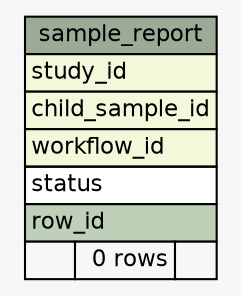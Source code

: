 // dot 2.26.3 on Linux 3.5.0-47-generic
// SchemaSpy rev 590
digraph "sample_report" {
  graph [
    rankdir="RL"
    bgcolor="#f7f7f7"
    nodesep="0.18"
    ranksep="0.46"
    fontname="Helvetica"
    fontsize="11"
  ];
  node [
    fontname="Helvetica"
    fontsize="11"
    shape="plaintext"
  ];
  edge [
    arrowsize="0.8"
  ];
  "sample_report" [
    label=<
    <TABLE BORDER="0" CELLBORDER="1" CELLSPACING="0" BGCOLOR="#ffffff">
      <TR><TD COLSPAN="3" BGCOLOR="#9bab96" ALIGN="CENTER">sample_report</TD></TR>
      <TR><TD PORT="study_id" COLSPAN="3" BGCOLOR="#f4f7da" ALIGN="LEFT">study_id</TD></TR>
      <TR><TD PORT="child_sample_id" COLSPAN="3" BGCOLOR="#f4f7da" ALIGN="LEFT">child_sample_id</TD></TR>
      <TR><TD PORT="workflow_id" COLSPAN="3" BGCOLOR="#f4f7da" ALIGN="LEFT">workflow_id</TD></TR>
      <TR><TD PORT="status" COLSPAN="3" ALIGN="LEFT">status</TD></TR>
      <TR><TD PORT="row_id" COLSPAN="3" BGCOLOR="#bed1b8" ALIGN="LEFT">row_id</TD></TR>
      <TR><TD ALIGN="LEFT" BGCOLOR="#f7f7f7">  </TD><TD ALIGN="RIGHT" BGCOLOR="#f7f7f7">0 rows</TD><TD ALIGN="RIGHT" BGCOLOR="#f7f7f7">  </TD></TR>
    </TABLE>>
    URL="tables/sample_report.html"
    tooltip="sample_report"
  ];
}
